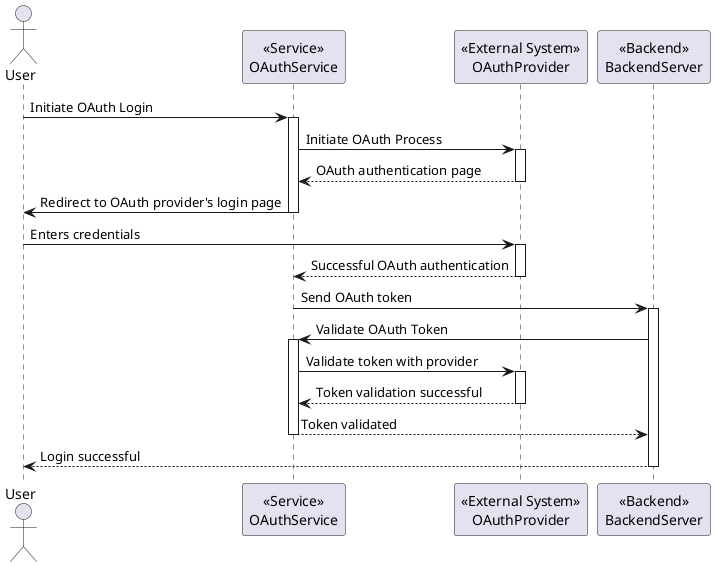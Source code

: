 @startuml

actor User

participant OAuthService as "<<Service>>\nOAuthService"
participant OAuthProvider as "<<External System>>\nOAuthProvider"
participant BackendServer as "<<Backend>>\nBackendServer"

User -> OAuthService: Initiate OAuth Login
activate OAuthService

OAuthService -> OAuthProvider: Initiate OAuth Process
activate OAuthProvider

OAuthProvider --> OAuthService: OAuth authentication page
deactivate OAuthProvider

OAuthService -> User: Redirect to OAuth provider's login page
deactivate OAuthService

User -> OAuthProvider: Enters credentials
activate OAuthProvider

OAuthProvider --> OAuthService: Successful OAuth authentication
deactivate OAuthProvider

OAuthService -> BackendServer: Send OAuth token
activate BackendServer

BackendServer -> OAuthService: Validate OAuth Token
activate OAuthService

OAuthService -> OAuthProvider: Validate token with provider
activate OAuthProvider

OAuthProvider --> OAuthService: Token validation successful
deactivate OAuthProvider

OAuthService --> BackendServer: Token validated
deactivate OAuthService

BackendServer --> User: Login successful
deactivate BackendServer

@enduml

